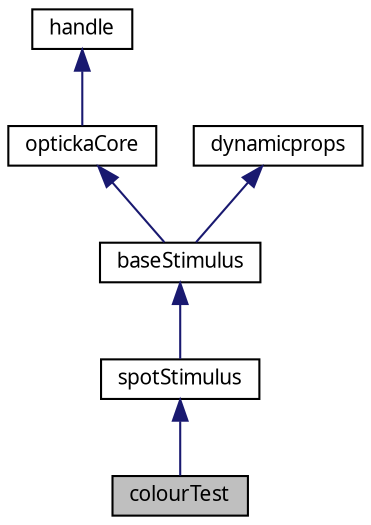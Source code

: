 digraph "colourTest"
{
 // LATEX_PDF_SIZE
  edge [fontname="Graublau Slab",fontsize="10",labelfontname="Graublau Slab",labelfontsize="10"];
  node [fontname="Graublau Slab",fontsize="10",shape=record];
  Node1 [label="colourTest",height=0.2,width=0.4,color="black", fillcolor="grey75", style="filled", fontcolor="black",tooltip="colour test is a simple RGB colour blender for teaching"];
  Node2 -> Node1 [dir="back",color="midnightblue",fontsize="10",style="solid",fontname="Graublau Slab"];
  Node2 [label="spotStimulus",height=0.2,width=0.4,color="black", fillcolor="white", style="filled",URL="$classspot_stimulus.html",tooltip="single disc stimulus, inherits from baseStimulus SPOTSTIMULUS single spot stimulus,..."];
  Node3 -> Node2 [dir="back",color="midnightblue",fontsize="10",style="solid",fontname="Graublau Slab"];
  Node3 [label="baseStimulus",height=0.2,width=0.4,color="black", fillcolor="white", style="filled",URL="$classbase_stimulus.html",tooltip="baseStimulus is the superclass for all opticka stimulus objects"];
  Node4 -> Node3 [dir="back",color="midnightblue",fontsize="10",style="solid",fontname="Graublau Slab"];
  Node4 [label="optickaCore",height=0.2,width=0.4,color="black", fillcolor="white", style="filled",URL="$classopticka_core.html",tooltip="optickaCore base class inherited by many other opticka classes. optickaCore is itself derived from ha..."];
  Node5 -> Node4 [dir="back",color="midnightblue",fontsize="10",style="solid",fontname="Graublau Slab"];
  Node5 [label="handle",height=0.2,width=0.4,color="black", fillcolor="white", style="filled",URL="$classhandle.html",tooltip=" "];
  Node6 -> Node3 [dir="back",color="midnightblue",fontsize="10",style="solid",fontname="Graublau Slab"];
  Node6 [label="dynamicprops",height=0.2,width=0.4,color="black", fillcolor="white", style="filled",URL="$classdynamicprops.html",tooltip=" "];
}
